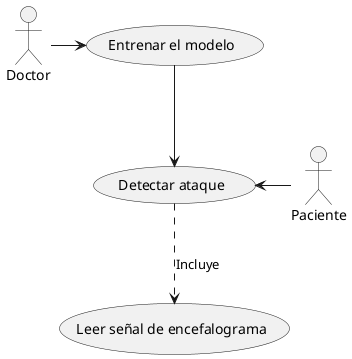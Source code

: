 @startuml

actor "Paciente" as Patient
actor "Doctor"   as Doctor

"Leer señal de encefalograma" as (Sample)
"Detectar ataque"             as (Detect)
"Entrenar el modelo"          as (Train)

Doctor -> (Train)
(Detect) <- Patient
(Detect) ..> (Sample) : "Incluye"
(Train) --> (Detect)

@enduml
